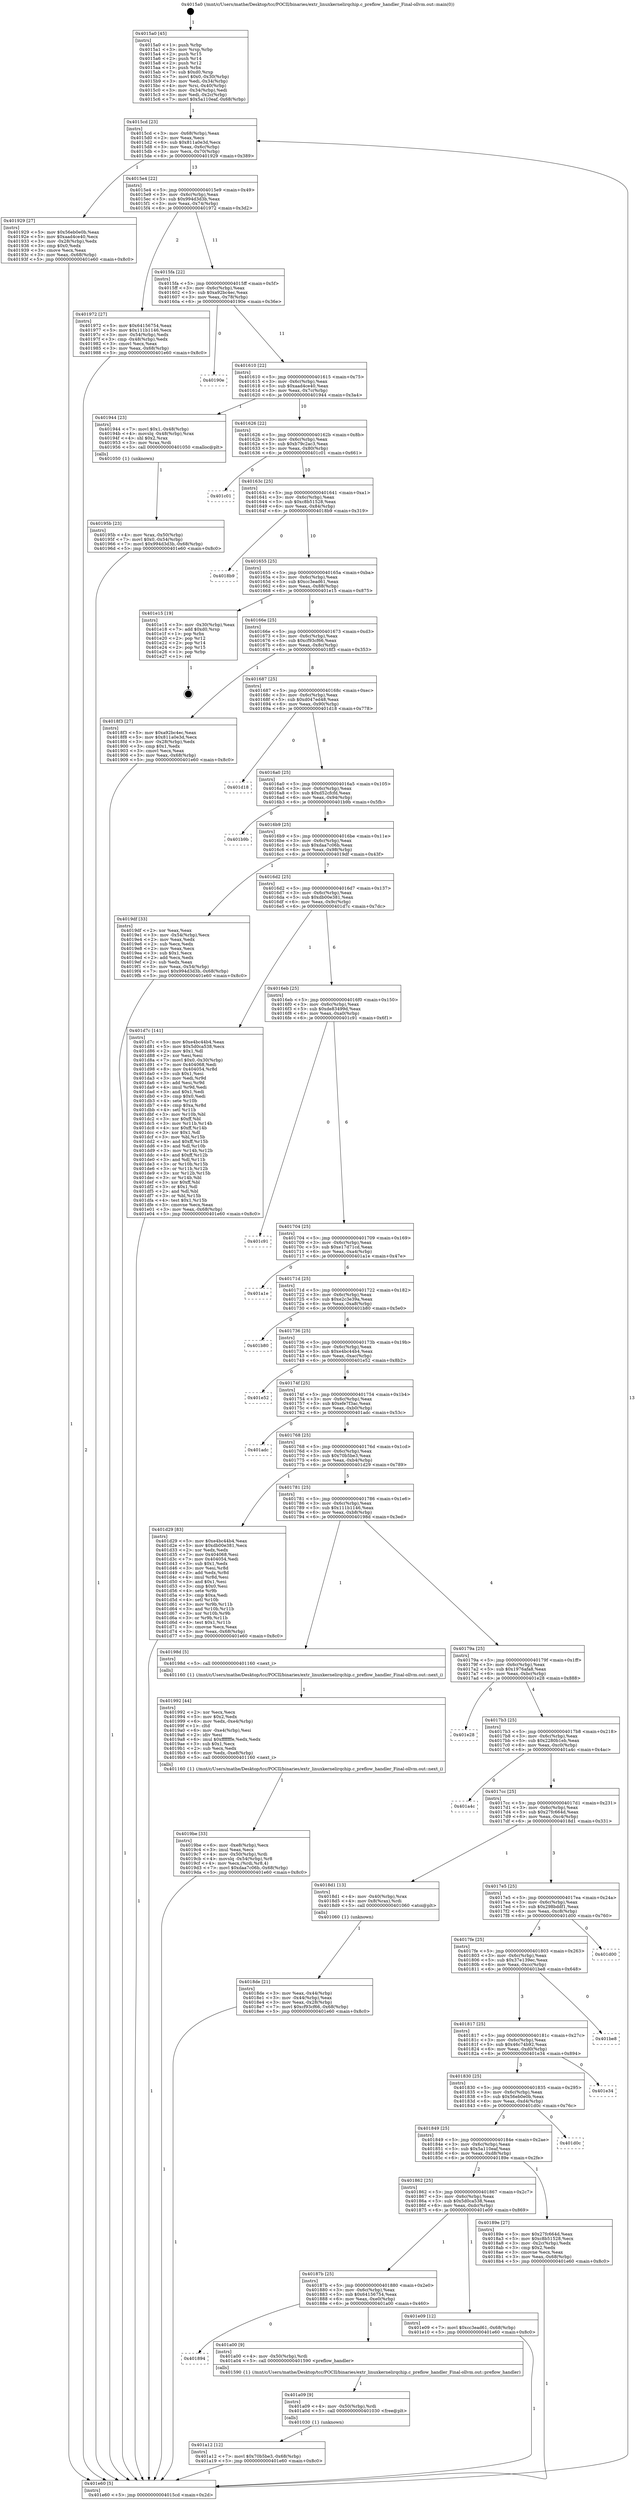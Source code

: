 digraph "0x4015a0" {
  label = "0x4015a0 (/mnt/c/Users/mathe/Desktop/tcc/POCII/binaries/extr_linuxkernelirqchip.c_preflow_handler_Final-ollvm.out::main(0))"
  labelloc = "t"
  node[shape=record]

  Entry [label="",width=0.3,height=0.3,shape=circle,fillcolor=black,style=filled]
  "0x4015cd" [label="{
     0x4015cd [23]\l
     | [instrs]\l
     &nbsp;&nbsp;0x4015cd \<+3\>: mov -0x68(%rbp),%eax\l
     &nbsp;&nbsp;0x4015d0 \<+2\>: mov %eax,%ecx\l
     &nbsp;&nbsp;0x4015d2 \<+6\>: sub $0x811a0e3d,%ecx\l
     &nbsp;&nbsp;0x4015d8 \<+3\>: mov %eax,-0x6c(%rbp)\l
     &nbsp;&nbsp;0x4015db \<+3\>: mov %ecx,-0x70(%rbp)\l
     &nbsp;&nbsp;0x4015de \<+6\>: je 0000000000401929 \<main+0x389\>\l
  }"]
  "0x401929" [label="{
     0x401929 [27]\l
     | [instrs]\l
     &nbsp;&nbsp;0x401929 \<+5\>: mov $0x56eb0e0b,%eax\l
     &nbsp;&nbsp;0x40192e \<+5\>: mov $0xaad4ce40,%ecx\l
     &nbsp;&nbsp;0x401933 \<+3\>: mov -0x28(%rbp),%edx\l
     &nbsp;&nbsp;0x401936 \<+3\>: cmp $0x0,%edx\l
     &nbsp;&nbsp;0x401939 \<+3\>: cmove %ecx,%eax\l
     &nbsp;&nbsp;0x40193c \<+3\>: mov %eax,-0x68(%rbp)\l
     &nbsp;&nbsp;0x40193f \<+5\>: jmp 0000000000401e60 \<main+0x8c0\>\l
  }"]
  "0x4015e4" [label="{
     0x4015e4 [22]\l
     | [instrs]\l
     &nbsp;&nbsp;0x4015e4 \<+5\>: jmp 00000000004015e9 \<main+0x49\>\l
     &nbsp;&nbsp;0x4015e9 \<+3\>: mov -0x6c(%rbp),%eax\l
     &nbsp;&nbsp;0x4015ec \<+5\>: sub $0x994d3d3b,%eax\l
     &nbsp;&nbsp;0x4015f1 \<+3\>: mov %eax,-0x74(%rbp)\l
     &nbsp;&nbsp;0x4015f4 \<+6\>: je 0000000000401972 \<main+0x3d2\>\l
  }"]
  Exit [label="",width=0.3,height=0.3,shape=circle,fillcolor=black,style=filled,peripheries=2]
  "0x401972" [label="{
     0x401972 [27]\l
     | [instrs]\l
     &nbsp;&nbsp;0x401972 \<+5\>: mov $0x64156754,%eax\l
     &nbsp;&nbsp;0x401977 \<+5\>: mov $0x111b1146,%ecx\l
     &nbsp;&nbsp;0x40197c \<+3\>: mov -0x54(%rbp),%edx\l
     &nbsp;&nbsp;0x40197f \<+3\>: cmp -0x48(%rbp),%edx\l
     &nbsp;&nbsp;0x401982 \<+3\>: cmovl %ecx,%eax\l
     &nbsp;&nbsp;0x401985 \<+3\>: mov %eax,-0x68(%rbp)\l
     &nbsp;&nbsp;0x401988 \<+5\>: jmp 0000000000401e60 \<main+0x8c0\>\l
  }"]
  "0x4015fa" [label="{
     0x4015fa [22]\l
     | [instrs]\l
     &nbsp;&nbsp;0x4015fa \<+5\>: jmp 00000000004015ff \<main+0x5f\>\l
     &nbsp;&nbsp;0x4015ff \<+3\>: mov -0x6c(%rbp),%eax\l
     &nbsp;&nbsp;0x401602 \<+5\>: sub $0xa92bc4ec,%eax\l
     &nbsp;&nbsp;0x401607 \<+3\>: mov %eax,-0x78(%rbp)\l
     &nbsp;&nbsp;0x40160a \<+6\>: je 000000000040190e \<main+0x36e\>\l
  }"]
  "0x401a12" [label="{
     0x401a12 [12]\l
     | [instrs]\l
     &nbsp;&nbsp;0x401a12 \<+7\>: movl $0x70b5be3,-0x68(%rbp)\l
     &nbsp;&nbsp;0x401a19 \<+5\>: jmp 0000000000401e60 \<main+0x8c0\>\l
  }"]
  "0x40190e" [label="{
     0x40190e\l
  }", style=dashed]
  "0x401610" [label="{
     0x401610 [22]\l
     | [instrs]\l
     &nbsp;&nbsp;0x401610 \<+5\>: jmp 0000000000401615 \<main+0x75\>\l
     &nbsp;&nbsp;0x401615 \<+3\>: mov -0x6c(%rbp),%eax\l
     &nbsp;&nbsp;0x401618 \<+5\>: sub $0xaad4ce40,%eax\l
     &nbsp;&nbsp;0x40161d \<+3\>: mov %eax,-0x7c(%rbp)\l
     &nbsp;&nbsp;0x401620 \<+6\>: je 0000000000401944 \<main+0x3a4\>\l
  }"]
  "0x401a09" [label="{
     0x401a09 [9]\l
     | [instrs]\l
     &nbsp;&nbsp;0x401a09 \<+4\>: mov -0x50(%rbp),%rdi\l
     &nbsp;&nbsp;0x401a0d \<+5\>: call 0000000000401030 \<free@plt\>\l
     | [calls]\l
     &nbsp;&nbsp;0x401030 \{1\} (unknown)\l
  }"]
  "0x401944" [label="{
     0x401944 [23]\l
     | [instrs]\l
     &nbsp;&nbsp;0x401944 \<+7\>: movl $0x1,-0x48(%rbp)\l
     &nbsp;&nbsp;0x40194b \<+4\>: movslq -0x48(%rbp),%rax\l
     &nbsp;&nbsp;0x40194f \<+4\>: shl $0x2,%rax\l
     &nbsp;&nbsp;0x401953 \<+3\>: mov %rax,%rdi\l
     &nbsp;&nbsp;0x401956 \<+5\>: call 0000000000401050 \<malloc@plt\>\l
     | [calls]\l
     &nbsp;&nbsp;0x401050 \{1\} (unknown)\l
  }"]
  "0x401626" [label="{
     0x401626 [22]\l
     | [instrs]\l
     &nbsp;&nbsp;0x401626 \<+5\>: jmp 000000000040162b \<main+0x8b\>\l
     &nbsp;&nbsp;0x40162b \<+3\>: mov -0x6c(%rbp),%eax\l
     &nbsp;&nbsp;0x40162e \<+5\>: sub $0xb79c2ac3,%eax\l
     &nbsp;&nbsp;0x401633 \<+3\>: mov %eax,-0x80(%rbp)\l
     &nbsp;&nbsp;0x401636 \<+6\>: je 0000000000401c01 \<main+0x661\>\l
  }"]
  "0x401894" [label="{
     0x401894\l
  }", style=dashed]
  "0x401c01" [label="{
     0x401c01\l
  }", style=dashed]
  "0x40163c" [label="{
     0x40163c [25]\l
     | [instrs]\l
     &nbsp;&nbsp;0x40163c \<+5\>: jmp 0000000000401641 \<main+0xa1\>\l
     &nbsp;&nbsp;0x401641 \<+3\>: mov -0x6c(%rbp),%eax\l
     &nbsp;&nbsp;0x401644 \<+5\>: sub $0xc8b51528,%eax\l
     &nbsp;&nbsp;0x401649 \<+6\>: mov %eax,-0x84(%rbp)\l
     &nbsp;&nbsp;0x40164f \<+6\>: je 00000000004018b9 \<main+0x319\>\l
  }"]
  "0x401a00" [label="{
     0x401a00 [9]\l
     | [instrs]\l
     &nbsp;&nbsp;0x401a00 \<+4\>: mov -0x50(%rbp),%rdi\l
     &nbsp;&nbsp;0x401a04 \<+5\>: call 0000000000401590 \<preflow_handler\>\l
     | [calls]\l
     &nbsp;&nbsp;0x401590 \{1\} (/mnt/c/Users/mathe/Desktop/tcc/POCII/binaries/extr_linuxkernelirqchip.c_preflow_handler_Final-ollvm.out::preflow_handler)\l
  }"]
  "0x4018b9" [label="{
     0x4018b9\l
  }", style=dashed]
  "0x401655" [label="{
     0x401655 [25]\l
     | [instrs]\l
     &nbsp;&nbsp;0x401655 \<+5\>: jmp 000000000040165a \<main+0xba\>\l
     &nbsp;&nbsp;0x40165a \<+3\>: mov -0x6c(%rbp),%eax\l
     &nbsp;&nbsp;0x40165d \<+5\>: sub $0xcc3ead61,%eax\l
     &nbsp;&nbsp;0x401662 \<+6\>: mov %eax,-0x88(%rbp)\l
     &nbsp;&nbsp;0x401668 \<+6\>: je 0000000000401e15 \<main+0x875\>\l
  }"]
  "0x40187b" [label="{
     0x40187b [25]\l
     | [instrs]\l
     &nbsp;&nbsp;0x40187b \<+5\>: jmp 0000000000401880 \<main+0x2e0\>\l
     &nbsp;&nbsp;0x401880 \<+3\>: mov -0x6c(%rbp),%eax\l
     &nbsp;&nbsp;0x401883 \<+5\>: sub $0x64156754,%eax\l
     &nbsp;&nbsp;0x401888 \<+6\>: mov %eax,-0xe0(%rbp)\l
     &nbsp;&nbsp;0x40188e \<+6\>: je 0000000000401a00 \<main+0x460\>\l
  }"]
  "0x401e15" [label="{
     0x401e15 [19]\l
     | [instrs]\l
     &nbsp;&nbsp;0x401e15 \<+3\>: mov -0x30(%rbp),%eax\l
     &nbsp;&nbsp;0x401e18 \<+7\>: add $0xd0,%rsp\l
     &nbsp;&nbsp;0x401e1f \<+1\>: pop %rbx\l
     &nbsp;&nbsp;0x401e20 \<+2\>: pop %r12\l
     &nbsp;&nbsp;0x401e22 \<+2\>: pop %r14\l
     &nbsp;&nbsp;0x401e24 \<+2\>: pop %r15\l
     &nbsp;&nbsp;0x401e26 \<+1\>: pop %rbp\l
     &nbsp;&nbsp;0x401e27 \<+1\>: ret\l
  }"]
  "0x40166e" [label="{
     0x40166e [25]\l
     | [instrs]\l
     &nbsp;&nbsp;0x40166e \<+5\>: jmp 0000000000401673 \<main+0xd3\>\l
     &nbsp;&nbsp;0x401673 \<+3\>: mov -0x6c(%rbp),%eax\l
     &nbsp;&nbsp;0x401676 \<+5\>: sub $0xcf93cf66,%eax\l
     &nbsp;&nbsp;0x40167b \<+6\>: mov %eax,-0x8c(%rbp)\l
     &nbsp;&nbsp;0x401681 \<+6\>: je 00000000004018f3 \<main+0x353\>\l
  }"]
  "0x401e09" [label="{
     0x401e09 [12]\l
     | [instrs]\l
     &nbsp;&nbsp;0x401e09 \<+7\>: movl $0xcc3ead61,-0x68(%rbp)\l
     &nbsp;&nbsp;0x401e10 \<+5\>: jmp 0000000000401e60 \<main+0x8c0\>\l
  }"]
  "0x4018f3" [label="{
     0x4018f3 [27]\l
     | [instrs]\l
     &nbsp;&nbsp;0x4018f3 \<+5\>: mov $0xa92bc4ec,%eax\l
     &nbsp;&nbsp;0x4018f8 \<+5\>: mov $0x811a0e3d,%ecx\l
     &nbsp;&nbsp;0x4018fd \<+3\>: mov -0x28(%rbp),%edx\l
     &nbsp;&nbsp;0x401900 \<+3\>: cmp $0x1,%edx\l
     &nbsp;&nbsp;0x401903 \<+3\>: cmovl %ecx,%eax\l
     &nbsp;&nbsp;0x401906 \<+3\>: mov %eax,-0x68(%rbp)\l
     &nbsp;&nbsp;0x401909 \<+5\>: jmp 0000000000401e60 \<main+0x8c0\>\l
  }"]
  "0x401687" [label="{
     0x401687 [25]\l
     | [instrs]\l
     &nbsp;&nbsp;0x401687 \<+5\>: jmp 000000000040168c \<main+0xec\>\l
     &nbsp;&nbsp;0x40168c \<+3\>: mov -0x6c(%rbp),%eax\l
     &nbsp;&nbsp;0x40168f \<+5\>: sub $0xd047ed48,%eax\l
     &nbsp;&nbsp;0x401694 \<+6\>: mov %eax,-0x90(%rbp)\l
     &nbsp;&nbsp;0x40169a \<+6\>: je 0000000000401d18 \<main+0x778\>\l
  }"]
  "0x4019be" [label="{
     0x4019be [33]\l
     | [instrs]\l
     &nbsp;&nbsp;0x4019be \<+6\>: mov -0xe8(%rbp),%ecx\l
     &nbsp;&nbsp;0x4019c4 \<+3\>: imul %eax,%ecx\l
     &nbsp;&nbsp;0x4019c7 \<+4\>: mov -0x50(%rbp),%rdi\l
     &nbsp;&nbsp;0x4019cb \<+4\>: movslq -0x54(%rbp),%r8\l
     &nbsp;&nbsp;0x4019cf \<+4\>: mov %ecx,(%rdi,%r8,4)\l
     &nbsp;&nbsp;0x4019d3 \<+7\>: movl $0xdaa7c06b,-0x68(%rbp)\l
     &nbsp;&nbsp;0x4019da \<+5\>: jmp 0000000000401e60 \<main+0x8c0\>\l
  }"]
  "0x401d18" [label="{
     0x401d18\l
  }", style=dashed]
  "0x4016a0" [label="{
     0x4016a0 [25]\l
     | [instrs]\l
     &nbsp;&nbsp;0x4016a0 \<+5\>: jmp 00000000004016a5 \<main+0x105\>\l
     &nbsp;&nbsp;0x4016a5 \<+3\>: mov -0x6c(%rbp),%eax\l
     &nbsp;&nbsp;0x4016a8 \<+5\>: sub $0xd52cfcfd,%eax\l
     &nbsp;&nbsp;0x4016ad \<+6\>: mov %eax,-0x94(%rbp)\l
     &nbsp;&nbsp;0x4016b3 \<+6\>: je 0000000000401b9b \<main+0x5fb\>\l
  }"]
  "0x401992" [label="{
     0x401992 [44]\l
     | [instrs]\l
     &nbsp;&nbsp;0x401992 \<+2\>: xor %ecx,%ecx\l
     &nbsp;&nbsp;0x401994 \<+5\>: mov $0x2,%edx\l
     &nbsp;&nbsp;0x401999 \<+6\>: mov %edx,-0xe4(%rbp)\l
     &nbsp;&nbsp;0x40199f \<+1\>: cltd\l
     &nbsp;&nbsp;0x4019a0 \<+6\>: mov -0xe4(%rbp),%esi\l
     &nbsp;&nbsp;0x4019a6 \<+2\>: idiv %esi\l
     &nbsp;&nbsp;0x4019a8 \<+6\>: imul $0xfffffffe,%edx,%edx\l
     &nbsp;&nbsp;0x4019ae \<+3\>: sub $0x1,%ecx\l
     &nbsp;&nbsp;0x4019b1 \<+2\>: sub %ecx,%edx\l
     &nbsp;&nbsp;0x4019b3 \<+6\>: mov %edx,-0xe8(%rbp)\l
     &nbsp;&nbsp;0x4019b9 \<+5\>: call 0000000000401160 \<next_i\>\l
     | [calls]\l
     &nbsp;&nbsp;0x401160 \{1\} (/mnt/c/Users/mathe/Desktop/tcc/POCII/binaries/extr_linuxkernelirqchip.c_preflow_handler_Final-ollvm.out::next_i)\l
  }"]
  "0x401b9b" [label="{
     0x401b9b\l
  }", style=dashed]
  "0x4016b9" [label="{
     0x4016b9 [25]\l
     | [instrs]\l
     &nbsp;&nbsp;0x4016b9 \<+5\>: jmp 00000000004016be \<main+0x11e\>\l
     &nbsp;&nbsp;0x4016be \<+3\>: mov -0x6c(%rbp),%eax\l
     &nbsp;&nbsp;0x4016c1 \<+5\>: sub $0xdaa7c06b,%eax\l
     &nbsp;&nbsp;0x4016c6 \<+6\>: mov %eax,-0x98(%rbp)\l
     &nbsp;&nbsp;0x4016cc \<+6\>: je 00000000004019df \<main+0x43f\>\l
  }"]
  "0x40195b" [label="{
     0x40195b [23]\l
     | [instrs]\l
     &nbsp;&nbsp;0x40195b \<+4\>: mov %rax,-0x50(%rbp)\l
     &nbsp;&nbsp;0x40195f \<+7\>: movl $0x0,-0x54(%rbp)\l
     &nbsp;&nbsp;0x401966 \<+7\>: movl $0x994d3d3b,-0x68(%rbp)\l
     &nbsp;&nbsp;0x40196d \<+5\>: jmp 0000000000401e60 \<main+0x8c0\>\l
  }"]
  "0x4019df" [label="{
     0x4019df [33]\l
     | [instrs]\l
     &nbsp;&nbsp;0x4019df \<+2\>: xor %eax,%eax\l
     &nbsp;&nbsp;0x4019e1 \<+3\>: mov -0x54(%rbp),%ecx\l
     &nbsp;&nbsp;0x4019e4 \<+2\>: mov %eax,%edx\l
     &nbsp;&nbsp;0x4019e6 \<+2\>: sub %ecx,%edx\l
     &nbsp;&nbsp;0x4019e8 \<+2\>: mov %eax,%ecx\l
     &nbsp;&nbsp;0x4019ea \<+3\>: sub $0x1,%ecx\l
     &nbsp;&nbsp;0x4019ed \<+2\>: add %ecx,%edx\l
     &nbsp;&nbsp;0x4019ef \<+2\>: sub %edx,%eax\l
     &nbsp;&nbsp;0x4019f1 \<+3\>: mov %eax,-0x54(%rbp)\l
     &nbsp;&nbsp;0x4019f4 \<+7\>: movl $0x994d3d3b,-0x68(%rbp)\l
     &nbsp;&nbsp;0x4019fb \<+5\>: jmp 0000000000401e60 \<main+0x8c0\>\l
  }"]
  "0x4016d2" [label="{
     0x4016d2 [25]\l
     | [instrs]\l
     &nbsp;&nbsp;0x4016d2 \<+5\>: jmp 00000000004016d7 \<main+0x137\>\l
     &nbsp;&nbsp;0x4016d7 \<+3\>: mov -0x6c(%rbp),%eax\l
     &nbsp;&nbsp;0x4016da \<+5\>: sub $0xdb00e381,%eax\l
     &nbsp;&nbsp;0x4016df \<+6\>: mov %eax,-0x9c(%rbp)\l
     &nbsp;&nbsp;0x4016e5 \<+6\>: je 0000000000401d7c \<main+0x7dc\>\l
  }"]
  "0x4018de" [label="{
     0x4018de [21]\l
     | [instrs]\l
     &nbsp;&nbsp;0x4018de \<+3\>: mov %eax,-0x44(%rbp)\l
     &nbsp;&nbsp;0x4018e1 \<+3\>: mov -0x44(%rbp),%eax\l
     &nbsp;&nbsp;0x4018e4 \<+3\>: mov %eax,-0x28(%rbp)\l
     &nbsp;&nbsp;0x4018e7 \<+7\>: movl $0xcf93cf66,-0x68(%rbp)\l
     &nbsp;&nbsp;0x4018ee \<+5\>: jmp 0000000000401e60 \<main+0x8c0\>\l
  }"]
  "0x401d7c" [label="{
     0x401d7c [141]\l
     | [instrs]\l
     &nbsp;&nbsp;0x401d7c \<+5\>: mov $0xe4bc44b4,%eax\l
     &nbsp;&nbsp;0x401d81 \<+5\>: mov $0x5d0ca538,%ecx\l
     &nbsp;&nbsp;0x401d86 \<+2\>: mov $0x1,%dl\l
     &nbsp;&nbsp;0x401d88 \<+2\>: xor %esi,%esi\l
     &nbsp;&nbsp;0x401d8a \<+7\>: movl $0x0,-0x30(%rbp)\l
     &nbsp;&nbsp;0x401d91 \<+7\>: mov 0x404068,%edi\l
     &nbsp;&nbsp;0x401d98 \<+8\>: mov 0x404054,%r8d\l
     &nbsp;&nbsp;0x401da0 \<+3\>: sub $0x1,%esi\l
     &nbsp;&nbsp;0x401da3 \<+3\>: mov %edi,%r9d\l
     &nbsp;&nbsp;0x401da6 \<+3\>: add %esi,%r9d\l
     &nbsp;&nbsp;0x401da9 \<+4\>: imul %r9d,%edi\l
     &nbsp;&nbsp;0x401dad \<+3\>: and $0x1,%edi\l
     &nbsp;&nbsp;0x401db0 \<+3\>: cmp $0x0,%edi\l
     &nbsp;&nbsp;0x401db3 \<+4\>: sete %r10b\l
     &nbsp;&nbsp;0x401db7 \<+4\>: cmp $0xa,%r8d\l
     &nbsp;&nbsp;0x401dbb \<+4\>: setl %r11b\l
     &nbsp;&nbsp;0x401dbf \<+3\>: mov %r10b,%bl\l
     &nbsp;&nbsp;0x401dc2 \<+3\>: xor $0xff,%bl\l
     &nbsp;&nbsp;0x401dc5 \<+3\>: mov %r11b,%r14b\l
     &nbsp;&nbsp;0x401dc8 \<+4\>: xor $0xff,%r14b\l
     &nbsp;&nbsp;0x401dcc \<+3\>: xor $0x1,%dl\l
     &nbsp;&nbsp;0x401dcf \<+3\>: mov %bl,%r15b\l
     &nbsp;&nbsp;0x401dd2 \<+4\>: and $0xff,%r15b\l
     &nbsp;&nbsp;0x401dd6 \<+3\>: and %dl,%r10b\l
     &nbsp;&nbsp;0x401dd9 \<+3\>: mov %r14b,%r12b\l
     &nbsp;&nbsp;0x401ddc \<+4\>: and $0xff,%r12b\l
     &nbsp;&nbsp;0x401de0 \<+3\>: and %dl,%r11b\l
     &nbsp;&nbsp;0x401de3 \<+3\>: or %r10b,%r15b\l
     &nbsp;&nbsp;0x401de6 \<+3\>: or %r11b,%r12b\l
     &nbsp;&nbsp;0x401de9 \<+3\>: xor %r12b,%r15b\l
     &nbsp;&nbsp;0x401dec \<+3\>: or %r14b,%bl\l
     &nbsp;&nbsp;0x401def \<+3\>: xor $0xff,%bl\l
     &nbsp;&nbsp;0x401df2 \<+3\>: or $0x1,%dl\l
     &nbsp;&nbsp;0x401df5 \<+2\>: and %dl,%bl\l
     &nbsp;&nbsp;0x401df7 \<+3\>: or %bl,%r15b\l
     &nbsp;&nbsp;0x401dfa \<+4\>: test $0x1,%r15b\l
     &nbsp;&nbsp;0x401dfe \<+3\>: cmovne %ecx,%eax\l
     &nbsp;&nbsp;0x401e01 \<+3\>: mov %eax,-0x68(%rbp)\l
     &nbsp;&nbsp;0x401e04 \<+5\>: jmp 0000000000401e60 \<main+0x8c0\>\l
  }"]
  "0x4016eb" [label="{
     0x4016eb [25]\l
     | [instrs]\l
     &nbsp;&nbsp;0x4016eb \<+5\>: jmp 00000000004016f0 \<main+0x150\>\l
     &nbsp;&nbsp;0x4016f0 \<+3\>: mov -0x6c(%rbp),%eax\l
     &nbsp;&nbsp;0x4016f3 \<+5\>: sub $0xde83499d,%eax\l
     &nbsp;&nbsp;0x4016f8 \<+6\>: mov %eax,-0xa0(%rbp)\l
     &nbsp;&nbsp;0x4016fe \<+6\>: je 0000000000401c91 \<main+0x6f1\>\l
  }"]
  "0x4015a0" [label="{
     0x4015a0 [45]\l
     | [instrs]\l
     &nbsp;&nbsp;0x4015a0 \<+1\>: push %rbp\l
     &nbsp;&nbsp;0x4015a1 \<+3\>: mov %rsp,%rbp\l
     &nbsp;&nbsp;0x4015a4 \<+2\>: push %r15\l
     &nbsp;&nbsp;0x4015a6 \<+2\>: push %r14\l
     &nbsp;&nbsp;0x4015a8 \<+2\>: push %r12\l
     &nbsp;&nbsp;0x4015aa \<+1\>: push %rbx\l
     &nbsp;&nbsp;0x4015ab \<+7\>: sub $0xd0,%rsp\l
     &nbsp;&nbsp;0x4015b2 \<+7\>: movl $0x0,-0x30(%rbp)\l
     &nbsp;&nbsp;0x4015b9 \<+3\>: mov %edi,-0x34(%rbp)\l
     &nbsp;&nbsp;0x4015bc \<+4\>: mov %rsi,-0x40(%rbp)\l
     &nbsp;&nbsp;0x4015c0 \<+3\>: mov -0x34(%rbp),%edi\l
     &nbsp;&nbsp;0x4015c3 \<+3\>: mov %edi,-0x2c(%rbp)\l
     &nbsp;&nbsp;0x4015c6 \<+7\>: movl $0x5a110eaf,-0x68(%rbp)\l
  }"]
  "0x401c91" [label="{
     0x401c91\l
  }", style=dashed]
  "0x401704" [label="{
     0x401704 [25]\l
     | [instrs]\l
     &nbsp;&nbsp;0x401704 \<+5\>: jmp 0000000000401709 \<main+0x169\>\l
     &nbsp;&nbsp;0x401709 \<+3\>: mov -0x6c(%rbp),%eax\l
     &nbsp;&nbsp;0x40170c \<+5\>: sub $0xe17d71cd,%eax\l
     &nbsp;&nbsp;0x401711 \<+6\>: mov %eax,-0xa4(%rbp)\l
     &nbsp;&nbsp;0x401717 \<+6\>: je 0000000000401a1e \<main+0x47e\>\l
  }"]
  "0x401e60" [label="{
     0x401e60 [5]\l
     | [instrs]\l
     &nbsp;&nbsp;0x401e60 \<+5\>: jmp 00000000004015cd \<main+0x2d\>\l
  }"]
  "0x401a1e" [label="{
     0x401a1e\l
  }", style=dashed]
  "0x40171d" [label="{
     0x40171d [25]\l
     | [instrs]\l
     &nbsp;&nbsp;0x40171d \<+5\>: jmp 0000000000401722 \<main+0x182\>\l
     &nbsp;&nbsp;0x401722 \<+3\>: mov -0x6c(%rbp),%eax\l
     &nbsp;&nbsp;0x401725 \<+5\>: sub $0xe2c3e39a,%eax\l
     &nbsp;&nbsp;0x40172a \<+6\>: mov %eax,-0xa8(%rbp)\l
     &nbsp;&nbsp;0x401730 \<+6\>: je 0000000000401b80 \<main+0x5e0\>\l
  }"]
  "0x401862" [label="{
     0x401862 [25]\l
     | [instrs]\l
     &nbsp;&nbsp;0x401862 \<+5\>: jmp 0000000000401867 \<main+0x2c7\>\l
     &nbsp;&nbsp;0x401867 \<+3\>: mov -0x6c(%rbp),%eax\l
     &nbsp;&nbsp;0x40186a \<+5\>: sub $0x5d0ca538,%eax\l
     &nbsp;&nbsp;0x40186f \<+6\>: mov %eax,-0xdc(%rbp)\l
     &nbsp;&nbsp;0x401875 \<+6\>: je 0000000000401e09 \<main+0x869\>\l
  }"]
  "0x401b80" [label="{
     0x401b80\l
  }", style=dashed]
  "0x401736" [label="{
     0x401736 [25]\l
     | [instrs]\l
     &nbsp;&nbsp;0x401736 \<+5\>: jmp 000000000040173b \<main+0x19b\>\l
     &nbsp;&nbsp;0x40173b \<+3\>: mov -0x6c(%rbp),%eax\l
     &nbsp;&nbsp;0x40173e \<+5\>: sub $0xe4bc44b4,%eax\l
     &nbsp;&nbsp;0x401743 \<+6\>: mov %eax,-0xac(%rbp)\l
     &nbsp;&nbsp;0x401749 \<+6\>: je 0000000000401e52 \<main+0x8b2\>\l
  }"]
  "0x40189e" [label="{
     0x40189e [27]\l
     | [instrs]\l
     &nbsp;&nbsp;0x40189e \<+5\>: mov $0x27fc664d,%eax\l
     &nbsp;&nbsp;0x4018a3 \<+5\>: mov $0xc8b51528,%ecx\l
     &nbsp;&nbsp;0x4018a8 \<+3\>: mov -0x2c(%rbp),%edx\l
     &nbsp;&nbsp;0x4018ab \<+3\>: cmp $0x2,%edx\l
     &nbsp;&nbsp;0x4018ae \<+3\>: cmovne %ecx,%eax\l
     &nbsp;&nbsp;0x4018b1 \<+3\>: mov %eax,-0x68(%rbp)\l
     &nbsp;&nbsp;0x4018b4 \<+5\>: jmp 0000000000401e60 \<main+0x8c0\>\l
  }"]
  "0x401e52" [label="{
     0x401e52\l
  }", style=dashed]
  "0x40174f" [label="{
     0x40174f [25]\l
     | [instrs]\l
     &nbsp;&nbsp;0x40174f \<+5\>: jmp 0000000000401754 \<main+0x1b4\>\l
     &nbsp;&nbsp;0x401754 \<+3\>: mov -0x6c(%rbp),%eax\l
     &nbsp;&nbsp;0x401757 \<+5\>: sub $0xefe7f3ac,%eax\l
     &nbsp;&nbsp;0x40175c \<+6\>: mov %eax,-0xb0(%rbp)\l
     &nbsp;&nbsp;0x401762 \<+6\>: je 0000000000401adc \<main+0x53c\>\l
  }"]
  "0x401849" [label="{
     0x401849 [25]\l
     | [instrs]\l
     &nbsp;&nbsp;0x401849 \<+5\>: jmp 000000000040184e \<main+0x2ae\>\l
     &nbsp;&nbsp;0x40184e \<+3\>: mov -0x6c(%rbp),%eax\l
     &nbsp;&nbsp;0x401851 \<+5\>: sub $0x5a110eaf,%eax\l
     &nbsp;&nbsp;0x401856 \<+6\>: mov %eax,-0xd8(%rbp)\l
     &nbsp;&nbsp;0x40185c \<+6\>: je 000000000040189e \<main+0x2fe\>\l
  }"]
  "0x401adc" [label="{
     0x401adc\l
  }", style=dashed]
  "0x401768" [label="{
     0x401768 [25]\l
     | [instrs]\l
     &nbsp;&nbsp;0x401768 \<+5\>: jmp 000000000040176d \<main+0x1cd\>\l
     &nbsp;&nbsp;0x40176d \<+3\>: mov -0x6c(%rbp),%eax\l
     &nbsp;&nbsp;0x401770 \<+5\>: sub $0x70b5be3,%eax\l
     &nbsp;&nbsp;0x401775 \<+6\>: mov %eax,-0xb4(%rbp)\l
     &nbsp;&nbsp;0x40177b \<+6\>: je 0000000000401d29 \<main+0x789\>\l
  }"]
  "0x401d0c" [label="{
     0x401d0c\l
  }", style=dashed]
  "0x401d29" [label="{
     0x401d29 [83]\l
     | [instrs]\l
     &nbsp;&nbsp;0x401d29 \<+5\>: mov $0xe4bc44b4,%eax\l
     &nbsp;&nbsp;0x401d2e \<+5\>: mov $0xdb00e381,%ecx\l
     &nbsp;&nbsp;0x401d33 \<+2\>: xor %edx,%edx\l
     &nbsp;&nbsp;0x401d35 \<+7\>: mov 0x404068,%esi\l
     &nbsp;&nbsp;0x401d3c \<+7\>: mov 0x404054,%edi\l
     &nbsp;&nbsp;0x401d43 \<+3\>: sub $0x1,%edx\l
     &nbsp;&nbsp;0x401d46 \<+3\>: mov %esi,%r8d\l
     &nbsp;&nbsp;0x401d49 \<+3\>: add %edx,%r8d\l
     &nbsp;&nbsp;0x401d4c \<+4\>: imul %r8d,%esi\l
     &nbsp;&nbsp;0x401d50 \<+3\>: and $0x1,%esi\l
     &nbsp;&nbsp;0x401d53 \<+3\>: cmp $0x0,%esi\l
     &nbsp;&nbsp;0x401d56 \<+4\>: sete %r9b\l
     &nbsp;&nbsp;0x401d5a \<+3\>: cmp $0xa,%edi\l
     &nbsp;&nbsp;0x401d5d \<+4\>: setl %r10b\l
     &nbsp;&nbsp;0x401d61 \<+3\>: mov %r9b,%r11b\l
     &nbsp;&nbsp;0x401d64 \<+3\>: and %r10b,%r11b\l
     &nbsp;&nbsp;0x401d67 \<+3\>: xor %r10b,%r9b\l
     &nbsp;&nbsp;0x401d6a \<+3\>: or %r9b,%r11b\l
     &nbsp;&nbsp;0x401d6d \<+4\>: test $0x1,%r11b\l
     &nbsp;&nbsp;0x401d71 \<+3\>: cmovne %ecx,%eax\l
     &nbsp;&nbsp;0x401d74 \<+3\>: mov %eax,-0x68(%rbp)\l
     &nbsp;&nbsp;0x401d77 \<+5\>: jmp 0000000000401e60 \<main+0x8c0\>\l
  }"]
  "0x401781" [label="{
     0x401781 [25]\l
     | [instrs]\l
     &nbsp;&nbsp;0x401781 \<+5\>: jmp 0000000000401786 \<main+0x1e6\>\l
     &nbsp;&nbsp;0x401786 \<+3\>: mov -0x6c(%rbp),%eax\l
     &nbsp;&nbsp;0x401789 \<+5\>: sub $0x111b1146,%eax\l
     &nbsp;&nbsp;0x40178e \<+6\>: mov %eax,-0xb8(%rbp)\l
     &nbsp;&nbsp;0x401794 \<+6\>: je 000000000040198d \<main+0x3ed\>\l
  }"]
  "0x401830" [label="{
     0x401830 [25]\l
     | [instrs]\l
     &nbsp;&nbsp;0x401830 \<+5\>: jmp 0000000000401835 \<main+0x295\>\l
     &nbsp;&nbsp;0x401835 \<+3\>: mov -0x6c(%rbp),%eax\l
     &nbsp;&nbsp;0x401838 \<+5\>: sub $0x56eb0e0b,%eax\l
     &nbsp;&nbsp;0x40183d \<+6\>: mov %eax,-0xd4(%rbp)\l
     &nbsp;&nbsp;0x401843 \<+6\>: je 0000000000401d0c \<main+0x76c\>\l
  }"]
  "0x40198d" [label="{
     0x40198d [5]\l
     | [instrs]\l
     &nbsp;&nbsp;0x40198d \<+5\>: call 0000000000401160 \<next_i\>\l
     | [calls]\l
     &nbsp;&nbsp;0x401160 \{1\} (/mnt/c/Users/mathe/Desktop/tcc/POCII/binaries/extr_linuxkernelirqchip.c_preflow_handler_Final-ollvm.out::next_i)\l
  }"]
  "0x40179a" [label="{
     0x40179a [25]\l
     | [instrs]\l
     &nbsp;&nbsp;0x40179a \<+5\>: jmp 000000000040179f \<main+0x1ff\>\l
     &nbsp;&nbsp;0x40179f \<+3\>: mov -0x6c(%rbp),%eax\l
     &nbsp;&nbsp;0x4017a2 \<+5\>: sub $0x1976afa8,%eax\l
     &nbsp;&nbsp;0x4017a7 \<+6\>: mov %eax,-0xbc(%rbp)\l
     &nbsp;&nbsp;0x4017ad \<+6\>: je 0000000000401e28 \<main+0x888\>\l
  }"]
  "0x401e34" [label="{
     0x401e34\l
  }", style=dashed]
  "0x401e28" [label="{
     0x401e28\l
  }", style=dashed]
  "0x4017b3" [label="{
     0x4017b3 [25]\l
     | [instrs]\l
     &nbsp;&nbsp;0x4017b3 \<+5\>: jmp 00000000004017b8 \<main+0x218\>\l
     &nbsp;&nbsp;0x4017b8 \<+3\>: mov -0x6c(%rbp),%eax\l
     &nbsp;&nbsp;0x4017bb \<+5\>: sub $0x2280b1eb,%eax\l
     &nbsp;&nbsp;0x4017c0 \<+6\>: mov %eax,-0xc0(%rbp)\l
     &nbsp;&nbsp;0x4017c6 \<+6\>: je 0000000000401a4c \<main+0x4ac\>\l
  }"]
  "0x401817" [label="{
     0x401817 [25]\l
     | [instrs]\l
     &nbsp;&nbsp;0x401817 \<+5\>: jmp 000000000040181c \<main+0x27c\>\l
     &nbsp;&nbsp;0x40181c \<+3\>: mov -0x6c(%rbp),%eax\l
     &nbsp;&nbsp;0x40181f \<+5\>: sub $0x46c74b92,%eax\l
     &nbsp;&nbsp;0x401824 \<+6\>: mov %eax,-0xd0(%rbp)\l
     &nbsp;&nbsp;0x40182a \<+6\>: je 0000000000401e34 \<main+0x894\>\l
  }"]
  "0x401a4c" [label="{
     0x401a4c\l
  }", style=dashed]
  "0x4017cc" [label="{
     0x4017cc [25]\l
     | [instrs]\l
     &nbsp;&nbsp;0x4017cc \<+5\>: jmp 00000000004017d1 \<main+0x231\>\l
     &nbsp;&nbsp;0x4017d1 \<+3\>: mov -0x6c(%rbp),%eax\l
     &nbsp;&nbsp;0x4017d4 \<+5\>: sub $0x27fc664d,%eax\l
     &nbsp;&nbsp;0x4017d9 \<+6\>: mov %eax,-0xc4(%rbp)\l
     &nbsp;&nbsp;0x4017df \<+6\>: je 00000000004018d1 \<main+0x331\>\l
  }"]
  "0x401be8" [label="{
     0x401be8\l
  }", style=dashed]
  "0x4018d1" [label="{
     0x4018d1 [13]\l
     | [instrs]\l
     &nbsp;&nbsp;0x4018d1 \<+4\>: mov -0x40(%rbp),%rax\l
     &nbsp;&nbsp;0x4018d5 \<+4\>: mov 0x8(%rax),%rdi\l
     &nbsp;&nbsp;0x4018d9 \<+5\>: call 0000000000401060 \<atoi@plt\>\l
     | [calls]\l
     &nbsp;&nbsp;0x401060 \{1\} (unknown)\l
  }"]
  "0x4017e5" [label="{
     0x4017e5 [25]\l
     | [instrs]\l
     &nbsp;&nbsp;0x4017e5 \<+5\>: jmp 00000000004017ea \<main+0x24a\>\l
     &nbsp;&nbsp;0x4017ea \<+3\>: mov -0x6c(%rbp),%eax\l
     &nbsp;&nbsp;0x4017ed \<+5\>: sub $0x298bddf1,%eax\l
     &nbsp;&nbsp;0x4017f2 \<+6\>: mov %eax,-0xc8(%rbp)\l
     &nbsp;&nbsp;0x4017f8 \<+6\>: je 0000000000401d00 \<main+0x760\>\l
  }"]
  "0x4017fe" [label="{
     0x4017fe [25]\l
     | [instrs]\l
     &nbsp;&nbsp;0x4017fe \<+5\>: jmp 0000000000401803 \<main+0x263\>\l
     &nbsp;&nbsp;0x401803 \<+3\>: mov -0x6c(%rbp),%eax\l
     &nbsp;&nbsp;0x401806 \<+5\>: sub $0x37e139ec,%eax\l
     &nbsp;&nbsp;0x40180b \<+6\>: mov %eax,-0xcc(%rbp)\l
     &nbsp;&nbsp;0x401811 \<+6\>: je 0000000000401be8 \<main+0x648\>\l
  }"]
  "0x401d00" [label="{
     0x401d00\l
  }", style=dashed]
  Entry -> "0x4015a0" [label=" 1"]
  "0x4015cd" -> "0x401929" [label=" 1"]
  "0x4015cd" -> "0x4015e4" [label=" 13"]
  "0x401e15" -> Exit [label=" 1"]
  "0x4015e4" -> "0x401972" [label=" 2"]
  "0x4015e4" -> "0x4015fa" [label=" 11"]
  "0x401e09" -> "0x401e60" [label=" 1"]
  "0x4015fa" -> "0x40190e" [label=" 0"]
  "0x4015fa" -> "0x401610" [label=" 11"]
  "0x401d7c" -> "0x401e60" [label=" 1"]
  "0x401610" -> "0x401944" [label=" 1"]
  "0x401610" -> "0x401626" [label=" 10"]
  "0x401d29" -> "0x401e60" [label=" 1"]
  "0x401626" -> "0x401c01" [label=" 0"]
  "0x401626" -> "0x40163c" [label=" 10"]
  "0x401a12" -> "0x401e60" [label=" 1"]
  "0x40163c" -> "0x4018b9" [label=" 0"]
  "0x40163c" -> "0x401655" [label=" 10"]
  "0x401a09" -> "0x401a12" [label=" 1"]
  "0x401655" -> "0x401e15" [label=" 1"]
  "0x401655" -> "0x40166e" [label=" 9"]
  "0x40187b" -> "0x401894" [label=" 0"]
  "0x40166e" -> "0x4018f3" [label=" 1"]
  "0x40166e" -> "0x401687" [label=" 8"]
  "0x40187b" -> "0x401a00" [label=" 1"]
  "0x401687" -> "0x401d18" [label=" 0"]
  "0x401687" -> "0x4016a0" [label=" 8"]
  "0x401862" -> "0x40187b" [label=" 1"]
  "0x4016a0" -> "0x401b9b" [label=" 0"]
  "0x4016a0" -> "0x4016b9" [label=" 8"]
  "0x401862" -> "0x401e09" [label=" 1"]
  "0x4016b9" -> "0x4019df" [label=" 1"]
  "0x4016b9" -> "0x4016d2" [label=" 7"]
  "0x401a00" -> "0x401a09" [label=" 1"]
  "0x4016d2" -> "0x401d7c" [label=" 1"]
  "0x4016d2" -> "0x4016eb" [label=" 6"]
  "0x4019df" -> "0x401e60" [label=" 1"]
  "0x4016eb" -> "0x401c91" [label=" 0"]
  "0x4016eb" -> "0x401704" [label=" 6"]
  "0x4019be" -> "0x401e60" [label=" 1"]
  "0x401704" -> "0x401a1e" [label=" 0"]
  "0x401704" -> "0x40171d" [label=" 6"]
  "0x401992" -> "0x4019be" [label=" 1"]
  "0x40171d" -> "0x401b80" [label=" 0"]
  "0x40171d" -> "0x401736" [label=" 6"]
  "0x40198d" -> "0x401992" [label=" 1"]
  "0x401736" -> "0x401e52" [label=" 0"]
  "0x401736" -> "0x40174f" [label=" 6"]
  "0x401972" -> "0x401e60" [label=" 2"]
  "0x40174f" -> "0x401adc" [label=" 0"]
  "0x40174f" -> "0x401768" [label=" 6"]
  "0x401944" -> "0x40195b" [label=" 1"]
  "0x401768" -> "0x401d29" [label=" 1"]
  "0x401768" -> "0x401781" [label=" 5"]
  "0x401929" -> "0x401e60" [label=" 1"]
  "0x401781" -> "0x40198d" [label=" 1"]
  "0x401781" -> "0x40179a" [label=" 4"]
  "0x4018de" -> "0x401e60" [label=" 1"]
  "0x40179a" -> "0x401e28" [label=" 0"]
  "0x40179a" -> "0x4017b3" [label=" 4"]
  "0x4018d1" -> "0x4018de" [label=" 1"]
  "0x4017b3" -> "0x401a4c" [label=" 0"]
  "0x4017b3" -> "0x4017cc" [label=" 4"]
  "0x4015a0" -> "0x4015cd" [label=" 1"]
  "0x4017cc" -> "0x4018d1" [label=" 1"]
  "0x4017cc" -> "0x4017e5" [label=" 3"]
  "0x40189e" -> "0x401e60" [label=" 1"]
  "0x4017e5" -> "0x401d00" [label=" 0"]
  "0x4017e5" -> "0x4017fe" [label=" 3"]
  "0x401849" -> "0x401862" [label=" 2"]
  "0x4017fe" -> "0x401be8" [label=" 0"]
  "0x4017fe" -> "0x401817" [label=" 3"]
  "0x401e60" -> "0x4015cd" [label=" 13"]
  "0x401817" -> "0x401e34" [label=" 0"]
  "0x401817" -> "0x401830" [label=" 3"]
  "0x4018f3" -> "0x401e60" [label=" 1"]
  "0x401830" -> "0x401d0c" [label=" 0"]
  "0x401830" -> "0x401849" [label=" 3"]
  "0x40195b" -> "0x401e60" [label=" 1"]
  "0x401849" -> "0x40189e" [label=" 1"]
}
